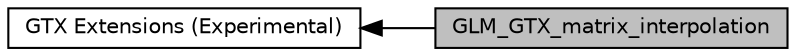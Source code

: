 digraph "GLM_GTX_matrix_interpolation"
{
  edge [fontname="Helvetica",fontsize="10",labelfontname="Helvetica",labelfontsize="10"];
  node [fontname="Helvetica",fontsize="10",shape=box];
  rankdir=LR;
  Node1 [label="GLM_GTX_matrix_interpolation",height=0.2,width=0.4,color="black", fillcolor="grey75", style="filled", fontcolor="black",tooltip="Allows to directly interpolate two exiciting matrices."];
  Node2 [label="GTX Extensions (Experimental)",height=0.2,width=0.4,color="black", fillcolor="white", style="filled",URL="$group__gtx.html",tooltip="Functions and types that the GLSL specification doesn't define, but useful to have for a C++ program."];
  Node2->Node1 [shape=plaintext, dir="back", style="solid"];
}
